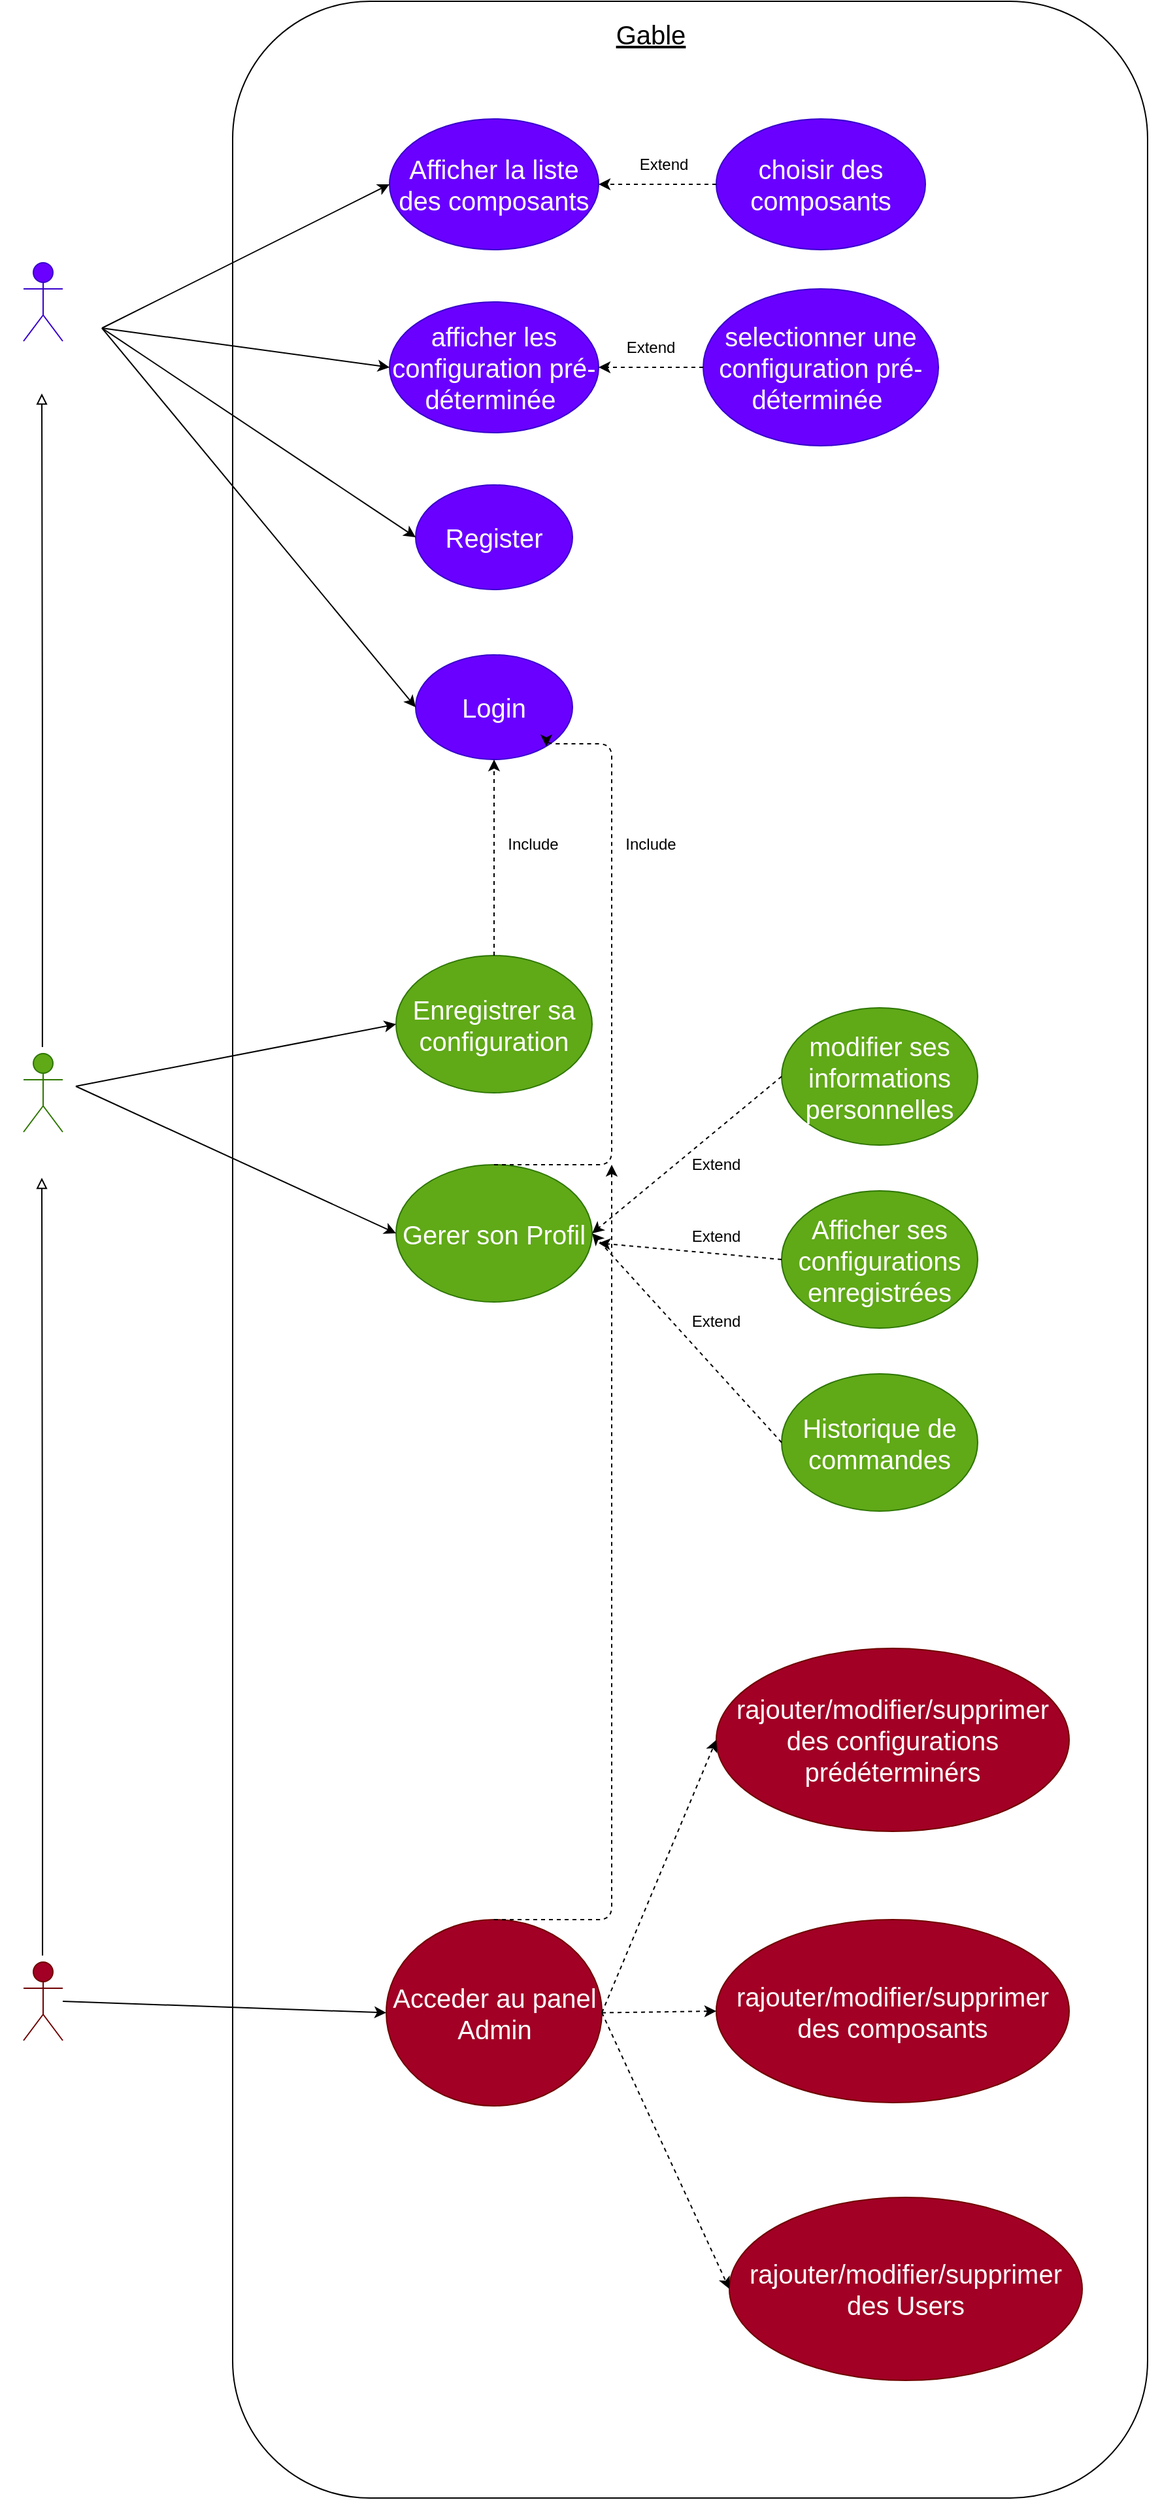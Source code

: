 <mxfile>
    <diagram id="yWWxFN9uAbJei8fiDdwF" name="Page-1">
        <mxGraphModel dx="1788" dy="2407" grid="1" gridSize="10" guides="1" tooltips="1" connect="1" arrows="1" fold="1" page="1" pageScale="1" pageWidth="850" pageHeight="1100" math="0" shadow="0">
            <root>
                <mxCell id="0"/>
                <mxCell id="1" parent="0"/>
                <mxCell id="15" style="edgeStyle=none;html=1;fontSize=20;" parent="1" source="3" edge="1">
                    <mxGeometry relative="1" as="geometry">
                        <mxPoint x="890" y="605" as="targetPoint"/>
                    </mxGeometry>
                </mxCell>
                <mxCell id="3" value="" style="rounded=1;whiteSpace=wrap;html=1;" parent="1" vertex="1">
                    <mxGeometry x="270" y="-20" width="700" height="1910" as="geometry"/>
                </mxCell>
                <mxCell id="4" value="&lt;font style=&quot;font-size: 20px;&quot;&gt;Visiteur&lt;/font&gt;" style="shape=umlActor;verticalLabelPosition=bottom;verticalAlign=top;html=1;outlineConnect=0;fillColor=#6a00ff;fontColor=#ffffff;strokeColor=#3700CC;" parent="1" vertex="1">
                    <mxGeometry x="110" y="180" width="30" height="60" as="geometry"/>
                </mxCell>
                <mxCell id="5" value="&lt;font style=&quot;font-size: 20px;&quot;&gt;Login&lt;/font&gt;" style="ellipse;whiteSpace=wrap;html=1;fillColor=#6a00ff;fontColor=#ffffff;strokeColor=#3700CC;" parent="1" vertex="1">
                    <mxGeometry x="410" y="480" width="120" height="80" as="geometry"/>
                </mxCell>
                <mxCell id="6" value="&lt;font style=&quot;font-size: 20px;&quot;&gt;Register&lt;/font&gt;" style="ellipse;whiteSpace=wrap;html=1;fillColor=#6a00ff;fontColor=#ffffff;strokeColor=#3700CC;" parent="1" vertex="1">
                    <mxGeometry x="410" y="350" width="120" height="80" as="geometry"/>
                </mxCell>
                <mxCell id="7" value="&lt;font style=&quot;font-size: 20px;&quot;&gt;Afficher la liste des composants&lt;/font&gt;" style="ellipse;whiteSpace=wrap;html=1;fillColor=#6a00ff;fontColor=#ffffff;strokeColor=#3700CC;" parent="1" vertex="1">
                    <mxGeometry x="390" y="70" width="160" height="100" as="geometry"/>
                </mxCell>
                <mxCell id="8" value="&lt;font style=&quot;font-size: 20px;&quot;&gt;choisir des composants&lt;/font&gt;" style="ellipse;whiteSpace=wrap;html=1;fillColor=#6a00ff;fontColor=#ffffff;strokeColor=#3700CC;" parent="1" vertex="1">
                    <mxGeometry x="640" y="70" width="160" height="100" as="geometry"/>
                </mxCell>
                <mxCell id="9" value="&lt;font style=&quot;font-size: 20px;&quot;&gt;afficher les configuration pré-déterminée&amp;nbsp;&lt;/font&gt;" style="ellipse;whiteSpace=wrap;html=1;fillColor=#6a00ff;fontColor=#ffffff;strokeColor=#3700CC;" parent="1" vertex="1">
                    <mxGeometry x="390" y="210" width="160" height="100" as="geometry"/>
                </mxCell>
                <mxCell id="11" value="" style="endArrow=classic;html=1;fontSize=20;entryX=0;entryY=0.5;entryDx=0;entryDy=0;" parent="1" target="7" edge="1">
                    <mxGeometry width="50" height="50" relative="1" as="geometry">
                        <mxPoint x="170" y="230" as="sourcePoint"/>
                        <mxPoint x="440" y="290" as="targetPoint"/>
                    </mxGeometry>
                </mxCell>
                <mxCell id="12" value="" style="endArrow=classic;html=1;fontSize=20;entryX=0;entryY=0.5;entryDx=0;entryDy=0;" parent="1" target="9" edge="1">
                    <mxGeometry width="50" height="50" relative="1" as="geometry">
                        <mxPoint x="170" y="230" as="sourcePoint"/>
                        <mxPoint x="339.531" y="173.669" as="targetPoint"/>
                    </mxGeometry>
                </mxCell>
                <mxCell id="13" value="" style="endArrow=classic;html=1;fontSize=20;entryX=0;entryY=0.5;entryDx=0;entryDy=0;" parent="1" target="6" edge="1">
                    <mxGeometry width="50" height="50" relative="1" as="geometry">
                        <mxPoint x="170" y="230" as="sourcePoint"/>
                        <mxPoint x="349.531" y="183.669" as="targetPoint"/>
                    </mxGeometry>
                </mxCell>
                <mxCell id="14" value="" style="endArrow=classic;html=1;fontSize=20;entryX=0;entryY=0.5;entryDx=0;entryDy=0;" parent="1" target="5" edge="1">
                    <mxGeometry width="50" height="50" relative="1" as="geometry">
                        <mxPoint x="170" y="230" as="sourcePoint"/>
                        <mxPoint x="359.531" y="193.669" as="targetPoint"/>
                    </mxGeometry>
                </mxCell>
                <mxCell id="16" value="" style="endArrow=classic;html=1;fontSize=20;entryX=1;entryY=0.5;entryDx=0;entryDy=0;dashed=1;exitX=0;exitY=0.5;exitDx=0;exitDy=0;" parent="1" source="8" target="7" edge="1">
                    <mxGeometry width="50" height="50" relative="1" as="geometry">
                        <mxPoint x="500" y="360" as="sourcePoint"/>
                        <mxPoint x="550" y="310" as="targetPoint"/>
                    </mxGeometry>
                </mxCell>
                <mxCell id="17" value="&lt;font style=&quot;font-size: 20px;&quot;&gt;selectionner une configuration pré-déterminée&amp;nbsp;&lt;/font&gt;" style="ellipse;whiteSpace=wrap;html=1;fillColor=#6a00ff;fontColor=#ffffff;strokeColor=#3700CC;" parent="1" vertex="1">
                    <mxGeometry x="630" y="200" width="180" height="120" as="geometry"/>
                </mxCell>
                <mxCell id="18" value="" style="endArrow=classic;html=1;fontSize=20;entryX=1;entryY=0.5;entryDx=0;entryDy=0;dashed=1;exitX=0;exitY=0.5;exitDx=0;exitDy=0;" parent="1" source="17" target="9" edge="1">
                    <mxGeometry width="50" height="50" relative="1" as="geometry">
                        <mxPoint x="560" y="130" as="sourcePoint"/>
                        <mxPoint x="650" y="110" as="targetPoint"/>
                    </mxGeometry>
                </mxCell>
                <mxCell id="19" value="User" style="shape=umlActor;verticalLabelPosition=bottom;verticalAlign=top;html=1;outlineConnect=0;fontSize=20;fillColor=#60a917;fontColor=#ffffff;strokeColor=#2D7600;" parent="1" vertex="1">
                    <mxGeometry x="110" y="785" width="30" height="60" as="geometry"/>
                </mxCell>
                <mxCell id="20" value="" style="endArrow=block;html=1;fontSize=20;endFill=0;" parent="1" edge="1">
                    <mxGeometry width="50" height="50" relative="1" as="geometry">
                        <mxPoint x="124.44" y="780" as="sourcePoint"/>
                        <mxPoint x="124" y="280" as="targetPoint"/>
                        <Array as="points">
                            <mxPoint x="124.44" y="530"/>
                        </Array>
                    </mxGeometry>
                </mxCell>
                <mxCell id="21" value="&lt;font style=&quot;font-size: 20px;&quot;&gt;Enregistrer sa configuration&lt;/font&gt;" style="ellipse;whiteSpace=wrap;html=1;fillColor=#60a917;fontColor=#ffffff;strokeColor=#2D7600;" parent="1" vertex="1">
                    <mxGeometry x="395" y="710" width="150" height="105" as="geometry"/>
                </mxCell>
                <mxCell id="22" value="&lt;font style=&quot;font-size: 20px;&quot;&gt;Gerer son Profil&lt;/font&gt;" style="ellipse;whiteSpace=wrap;html=1;fillColor=#60a917;fontColor=#ffffff;strokeColor=#2D7600;" parent="1" vertex="1">
                    <mxGeometry x="395" y="870" width="150" height="105" as="geometry"/>
                </mxCell>
                <mxCell id="23" value="" style="endArrow=classic;html=1;fontSize=20;entryX=0;entryY=0.5;entryDx=0;entryDy=0;" parent="1" target="21" edge="1">
                    <mxGeometry width="50" height="50" relative="1" as="geometry">
                        <mxPoint x="150" y="810" as="sourcePoint"/>
                        <mxPoint x="520" y="640" as="targetPoint"/>
                    </mxGeometry>
                </mxCell>
                <mxCell id="24" value="" style="endArrow=classic;html=1;fontSize=20;entryX=0;entryY=0.5;entryDx=0;entryDy=0;" parent="1" target="22" edge="1">
                    <mxGeometry width="50" height="50" relative="1" as="geometry">
                        <mxPoint x="150" y="810" as="sourcePoint"/>
                        <mxPoint x="405" y="772.5" as="targetPoint"/>
                    </mxGeometry>
                </mxCell>
                <mxCell id="25" value="&lt;font style=&quot;font-size: 20px;&quot;&gt;modifier ses informations personnelles&lt;/font&gt;" style="ellipse;whiteSpace=wrap;html=1;fillColor=#60a917;fontColor=#ffffff;strokeColor=#2D7600;" parent="1" vertex="1">
                    <mxGeometry x="690" y="750" width="150" height="105" as="geometry"/>
                </mxCell>
                <mxCell id="26" value="&lt;span style=&quot;font-size: 20px;&quot;&gt;Afficher ses configurations enregistrées&lt;/span&gt;" style="ellipse;whiteSpace=wrap;html=1;fillColor=#60a917;fontColor=#ffffff;strokeColor=#2D7600;" parent="1" vertex="1">
                    <mxGeometry x="690" y="890" width="150" height="105" as="geometry"/>
                </mxCell>
                <mxCell id="27" value="&lt;span style=&quot;font-size: 20px;&quot;&gt;Historique de commandes&lt;/span&gt;" style="ellipse;whiteSpace=wrap;html=1;fillColor=#60a917;fontColor=#ffffff;strokeColor=#2D7600;" parent="1" vertex="1">
                    <mxGeometry x="690" y="1030" width="150" height="105" as="geometry"/>
                </mxCell>
                <mxCell id="28" value="" style="endArrow=classic;html=1;fontSize=20;entryX=1;entryY=0.5;entryDx=0;entryDy=0;dashed=1;exitX=0;exitY=0.5;exitDx=0;exitDy=0;" parent="1" source="25" target="22" edge="1">
                    <mxGeometry width="50" height="50" relative="1" as="geometry">
                        <mxPoint x="620" y="850" as="sourcePoint"/>
                        <mxPoint x="630" y="930" as="targetPoint"/>
                    </mxGeometry>
                </mxCell>
                <mxCell id="29" value="" style="endArrow=classic;html=1;fontSize=20;dashed=1;exitX=0;exitY=0.5;exitDx=0;exitDy=0;" parent="1" source="26" edge="1">
                    <mxGeometry width="50" height="50" relative="1" as="geometry">
                        <mxPoint x="555" y="932.5" as="sourcePoint"/>
                        <mxPoint x="550" y="930" as="targetPoint"/>
                    </mxGeometry>
                </mxCell>
                <mxCell id="30" value="" style="endArrow=classic;html=1;fontSize=20;dashed=1;entryX=1;entryY=0.5;entryDx=0;entryDy=0;exitX=0;exitY=0.5;exitDx=0;exitDy=0;" parent="1" source="27" target="22" edge="1">
                    <mxGeometry width="50" height="50" relative="1" as="geometry">
                        <mxPoint x="565" y="942.5" as="sourcePoint"/>
                        <mxPoint x="710.0" y="822.5" as="targetPoint"/>
                    </mxGeometry>
                </mxCell>
                <mxCell id="33" value="Admin" style="shape=umlActor;verticalLabelPosition=bottom;verticalAlign=top;html=1;outlineConnect=0;fontSize=20;fillColor=#a20025;fontColor=#ffffff;strokeColor=#6F0000;" parent="1" vertex="1">
                    <mxGeometry x="110" y="1480" width="30" height="60" as="geometry"/>
                </mxCell>
                <mxCell id="35" value="" style="endArrow=block;html=1;fontSize=20;endFill=0;" parent="1" edge="1">
                    <mxGeometry width="50" height="50" relative="1" as="geometry">
                        <mxPoint x="124.53" y="1475" as="sourcePoint"/>
                        <mxPoint x="124" y="880" as="targetPoint"/>
                        <Array as="points">
                            <mxPoint x="124.53" y="1225"/>
                        </Array>
                    </mxGeometry>
                </mxCell>
                <mxCell id="36" value="&lt;font style=&quot;font-size: 20px;&quot;&gt;Acceder au panel Admin&lt;/font&gt;" style="ellipse;whiteSpace=wrap;html=1;fillColor=#a20025;fontColor=#ffffff;strokeColor=#6F0000;" parent="1" vertex="1">
                    <mxGeometry x="387.5" y="1447.5" width="165" height="142.5" as="geometry"/>
                </mxCell>
                <mxCell id="37" value="&lt;font style=&quot;font-size: 20px;&quot;&gt;rajouter/modifier/supprimer des configurations prédéterminérs&lt;/font&gt;" style="ellipse;whiteSpace=wrap;html=1;fillColor=#a20025;fontColor=#ffffff;strokeColor=#6F0000;" parent="1" vertex="1">
                    <mxGeometry x="640" y="1240" width="270" height="140" as="geometry"/>
                </mxCell>
                <mxCell id="38" value="&lt;font style=&quot;font-size: 20px;&quot;&gt;rajouter/modifier/supprimer des composants&lt;/font&gt;" style="ellipse;whiteSpace=wrap;html=1;fillColor=#a20025;fontColor=#ffffff;strokeColor=#6F0000;" parent="1" vertex="1">
                    <mxGeometry x="640" y="1447.5" width="270" height="140" as="geometry"/>
                </mxCell>
                <mxCell id="39" value="&lt;font style=&quot;font-size: 20px;&quot;&gt;rajouter/modifier/supprimer des Users&lt;br&gt;&lt;/font&gt;" style="ellipse;whiteSpace=wrap;html=1;fillColor=#a20025;fontColor=#ffffff;strokeColor=#6F0000;" parent="1" vertex="1">
                    <mxGeometry x="650" y="1660" width="270" height="140" as="geometry"/>
                </mxCell>
                <mxCell id="40" value="" style="endArrow=classic;html=1;fontSize=20;entryX=0;entryY=0.5;entryDx=0;entryDy=0;" parent="1" target="36" edge="1">
                    <mxGeometry width="50" height="50" relative="1" as="geometry">
                        <mxPoint x="140" y="1510" as="sourcePoint"/>
                        <mxPoint x="385.0" y="1622.5" as="targetPoint"/>
                    </mxGeometry>
                </mxCell>
                <mxCell id="41" value="" style="endArrow=classic;html=1;fontSize=20;entryX=0;entryY=0.5;entryDx=0;entryDy=0;dashed=1;exitX=1;exitY=0.5;exitDx=0;exitDy=0;" parent="1" source="36" target="39" edge="1">
                    <mxGeometry width="50" height="50" relative="1" as="geometry">
                        <mxPoint x="570.0" y="1510" as="sourcePoint"/>
                        <mxPoint x="715.0" y="1670" as="targetPoint"/>
                    </mxGeometry>
                </mxCell>
                <mxCell id="42" value="" style="endArrow=classic;html=1;fontSize=20;entryX=0;entryY=0.5;entryDx=0;entryDy=0;dashed=1;exitX=1;exitY=0.5;exitDx=0;exitDy=0;" parent="1" source="36" target="37" edge="1">
                    <mxGeometry width="50" height="50" relative="1" as="geometry">
                        <mxPoint x="562.5" y="1528.75" as="sourcePoint"/>
                        <mxPoint x="650" y="1750" as="targetPoint"/>
                    </mxGeometry>
                </mxCell>
                <mxCell id="43" value="" style="endArrow=classic;html=1;fontSize=20;entryX=0;entryY=0.5;entryDx=0;entryDy=0;dashed=1;exitX=1;exitY=0.5;exitDx=0;exitDy=0;" parent="1" source="36" target="38" edge="1">
                    <mxGeometry width="50" height="50" relative="1" as="geometry">
                        <mxPoint x="572.5" y="1538.75" as="sourcePoint"/>
                        <mxPoint x="660" y="1760" as="targetPoint"/>
                    </mxGeometry>
                </mxCell>
                <mxCell id="44" value="Extend" style="text;html=1;strokeColor=none;fillColor=none;align=center;verticalAlign=middle;whiteSpace=wrap;rounded=0;" vertex="1" parent="1">
                    <mxGeometry x="570" y="90" width="60" height="30" as="geometry"/>
                </mxCell>
                <mxCell id="45" value="Extend" style="text;html=1;strokeColor=none;fillColor=none;align=center;verticalAlign=middle;whiteSpace=wrap;rounded=0;" vertex="1" parent="1">
                    <mxGeometry x="560" y="230" width="60" height="30" as="geometry"/>
                </mxCell>
                <mxCell id="46" value="Extend" style="text;html=1;strokeColor=none;fillColor=none;align=center;verticalAlign=middle;whiteSpace=wrap;rounded=0;" vertex="1" parent="1">
                    <mxGeometry x="610" y="855" width="60" height="30" as="geometry"/>
                </mxCell>
                <mxCell id="47" value="" style="endArrow=classic;html=1;fontSize=20;entryX=0.5;entryY=1;entryDx=0;entryDy=0;dashed=1;exitX=0.5;exitY=0;exitDx=0;exitDy=0;" edge="1" parent="1" source="21" target="5">
                    <mxGeometry width="50" height="50" relative="1" as="geometry">
                        <mxPoint x="700.0" y="812.5" as="sourcePoint"/>
                        <mxPoint x="555.0" y="932.5" as="targetPoint"/>
                    </mxGeometry>
                </mxCell>
                <mxCell id="48" value="Include" style="text;html=1;strokeColor=none;fillColor=none;align=center;verticalAlign=middle;whiteSpace=wrap;rounded=0;" vertex="1" parent="1">
                    <mxGeometry x="470" y="610" width="60" height="30" as="geometry"/>
                </mxCell>
                <mxCell id="49" value="" style="endArrow=classic;html=1;fontSize=20;dashed=1;exitX=0.5;exitY=0;exitDx=0;exitDy=0;edgeStyle=orthogonalEdgeStyle;" edge="1" parent="1" source="22">
                    <mxGeometry width="50" height="50" relative="1" as="geometry">
                        <mxPoint x="480" y="720" as="sourcePoint"/>
                        <mxPoint x="510" y="550" as="targetPoint"/>
                        <Array as="points">
                            <mxPoint x="560" y="870"/>
                            <mxPoint x="560" y="548"/>
                        </Array>
                    </mxGeometry>
                </mxCell>
                <mxCell id="50" value="Include" style="text;html=1;strokeColor=none;fillColor=none;align=center;verticalAlign=middle;whiteSpace=wrap;rounded=0;" vertex="1" parent="1">
                    <mxGeometry x="560" y="610" width="60" height="30" as="geometry"/>
                </mxCell>
                <mxCell id="51" value="Extend" style="text;html=1;strokeColor=none;fillColor=none;align=center;verticalAlign=middle;whiteSpace=wrap;rounded=0;" vertex="1" parent="1">
                    <mxGeometry x="610" y="910" width="60" height="30" as="geometry"/>
                </mxCell>
                <mxCell id="52" value="Extend" style="text;html=1;strokeColor=none;fillColor=none;align=center;verticalAlign=middle;whiteSpace=wrap;rounded=0;" vertex="1" parent="1">
                    <mxGeometry x="610" y="975" width="60" height="30" as="geometry"/>
                </mxCell>
                <mxCell id="53" value="" style="endArrow=classic;html=1;fontSize=20;dashed=1;exitX=0.5;exitY=0;exitDx=0;exitDy=0;edgeStyle=orthogonalEdgeStyle;" edge="1" parent="1" source="36">
                    <mxGeometry width="50" height="50" relative="1" as="geometry">
                        <mxPoint x="470.0" y="1350" as="sourcePoint"/>
                        <mxPoint x="560" y="870" as="targetPoint"/>
                        <Array as="points">
                            <mxPoint x="560" y="1448"/>
                        </Array>
                    </mxGeometry>
                </mxCell>
                <mxCell id="55" value="&lt;font style=&quot;font-size: 20px;&quot;&gt;&lt;u&gt;Gable&lt;/u&gt;&lt;/font&gt;" style="text;html=1;strokeColor=none;fillColor=none;align=center;verticalAlign=middle;whiteSpace=wrap;rounded=0;" vertex="1" parent="1">
                    <mxGeometry x="560" y="-10" width="60" height="30" as="geometry"/>
                </mxCell>
            </root>
        </mxGraphModel>
    </diagram>
</mxfile>